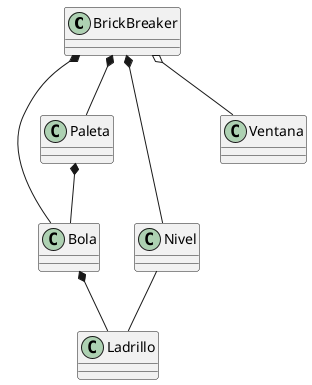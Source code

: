 @startuml

class BrickBreaker
class Bola
class Ladrillo
class Paleta 
class Nivel
class Ventana

BrickBreaker *-- Bola
BrickBreaker *-- Paleta
BrickBreaker *-- Nivel
BrickBreaker o-- Ventana
Bola *-- Ladrillo
Paleta *-- Bola
Nivel -- Ladrillo

@enduml